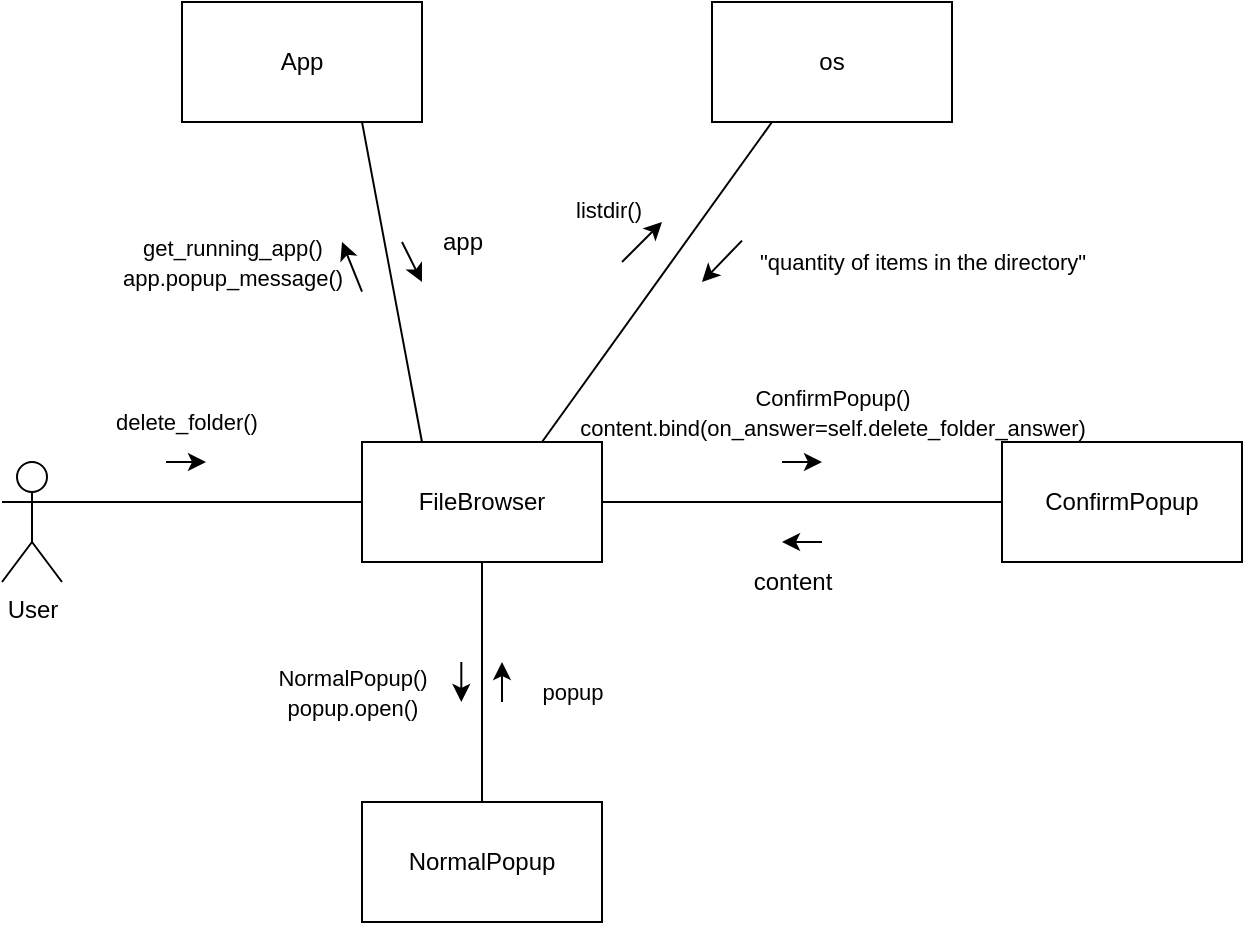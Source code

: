 <mxfile version="13.0.3" type="device"><diagram id="EazcRDEwbuHrvXzEtcTN" name="Page-1"><mxGraphModel dx="1366" dy="835" grid="1" gridSize="10" guides="1" tooltips="1" connect="1" arrows="1" fold="1" page="1" pageScale="1" pageWidth="850" pageHeight="1100" math="0" shadow="0"><root><mxCell id="0"/><mxCell id="1" parent="0"/><mxCell id="_4ZedCU8JzY8uot7gnpV-1" value="User" style="shape=umlActor;verticalLabelPosition=bottom;labelBackgroundColor=#ffffff;verticalAlign=top;html=1;outlineConnect=0;" vertex="1" parent="1"><mxGeometry x="80" y="370" width="30" height="60" as="geometry"/></mxCell><mxCell id="_4ZedCU8JzY8uot7gnpV-2" value="FileBrowser" style="rounded=0;whiteSpace=wrap;html=1;" vertex="1" parent="1"><mxGeometry x="260" y="360" width="120" height="60" as="geometry"/></mxCell><mxCell id="_4ZedCU8JzY8uot7gnpV-3" value="App" style="rounded=0;whiteSpace=wrap;html=1;" vertex="1" parent="1"><mxGeometry x="170" y="140" width="120" height="60" as="geometry"/></mxCell><mxCell id="_4ZedCU8JzY8uot7gnpV-4" value="os" style="rounded=0;whiteSpace=wrap;html=1;" vertex="1" parent="1"><mxGeometry x="435" y="140" width="120" height="60" as="geometry"/></mxCell><mxCell id="_4ZedCU8JzY8uot7gnpV-5" value="ConfirmPopup" style="rounded=0;whiteSpace=wrap;html=1;" vertex="1" parent="1"><mxGeometry x="580" y="360" width="120" height="60" as="geometry"/></mxCell><mxCell id="_4ZedCU8JzY8uot7gnpV-6" value="NormalPopup" style="rounded=0;whiteSpace=wrap;html=1;" vertex="1" parent="1"><mxGeometry x="260" y="540" width="120" height="60" as="geometry"/></mxCell><mxCell id="_4ZedCU8JzY8uot7gnpV-7" value="" style="endArrow=none;html=1;exitX=1;exitY=0.333;exitDx=0;exitDy=0;exitPerimeter=0;entryX=0;entryY=0.5;entryDx=0;entryDy=0;" edge="1" parent="1" source="_4ZedCU8JzY8uot7gnpV-1" target="_4ZedCU8JzY8uot7gnpV-2"><mxGeometry width="50" height="50" relative="1" as="geometry"><mxPoint x="270" y="470" as="sourcePoint"/><mxPoint x="320" y="420" as="targetPoint"/></mxGeometry></mxCell><mxCell id="_4ZedCU8JzY8uot7gnpV-9" value="" style="endArrow=none;html=1;exitX=0.25;exitY=0;exitDx=0;exitDy=0;entryX=0.75;entryY=1;entryDx=0;entryDy=0;" edge="1" parent="1" source="_4ZedCU8JzY8uot7gnpV-2" target="_4ZedCU8JzY8uot7gnpV-3"><mxGeometry width="50" height="50" relative="1" as="geometry"><mxPoint x="580" y="240" as="sourcePoint"/><mxPoint x="630" y="190" as="targetPoint"/></mxGeometry></mxCell><mxCell id="_4ZedCU8JzY8uot7gnpV-10" value="" style="endArrow=none;html=1;exitX=0.75;exitY=0;exitDx=0;exitDy=0;entryX=0.25;entryY=1;entryDx=0;entryDy=0;" edge="1" parent="1" source="_4ZedCU8JzY8uot7gnpV-2" target="_4ZedCU8JzY8uot7gnpV-4"><mxGeometry width="50" height="50" relative="1" as="geometry"><mxPoint x="430" y="370" as="sourcePoint"/><mxPoint x="480" y="320" as="targetPoint"/></mxGeometry></mxCell><mxCell id="_4ZedCU8JzY8uot7gnpV-11" value="" style="endArrow=none;html=1;exitX=1;exitY=0.5;exitDx=0;exitDy=0;entryX=0;entryY=0.5;entryDx=0;entryDy=0;" edge="1" parent="1" source="_4ZedCU8JzY8uot7gnpV-2" target="_4ZedCU8JzY8uot7gnpV-5"><mxGeometry width="50" height="50" relative="1" as="geometry"><mxPoint x="440" y="420" as="sourcePoint"/><mxPoint x="490" y="370" as="targetPoint"/></mxGeometry></mxCell><mxCell id="_4ZedCU8JzY8uot7gnpV-12" value="" style="endArrow=none;html=1;exitX=0.5;exitY=1;exitDx=0;exitDy=0;entryX=0.5;entryY=0;entryDx=0;entryDy=0;" edge="1" parent="1" source="_4ZedCU8JzY8uot7gnpV-2" target="_4ZedCU8JzY8uot7gnpV-6"><mxGeometry width="50" height="50" relative="1" as="geometry"><mxPoint x="370" y="530" as="sourcePoint"/><mxPoint x="420" y="480" as="targetPoint"/></mxGeometry></mxCell><mxCell id="_4ZedCU8JzY8uot7gnpV-13" value="" style="endArrow=classic;html=1;" edge="1" parent="1"><mxGeometry width="50" height="50" relative="1" as="geometry"><mxPoint x="162" y="370" as="sourcePoint"/><mxPoint x="182" y="370" as="targetPoint"/></mxGeometry></mxCell><mxCell id="_4ZedCU8JzY8uot7gnpV-14" value="&lt;span style=&quot;font-size: 11px ; background-color: rgb(255 , 255 , 255)&quot;&gt;delete_folder()&lt;/span&gt;" style="text;html=1;align=center;verticalAlign=middle;resizable=0;points=[];autosize=1;" vertex="1" parent="1"><mxGeometry x="127" y="340" width="90" height="20" as="geometry"/></mxCell><mxCell id="_4ZedCU8JzY8uot7gnpV-15" value="&lt;span style=&quot;font-size: 11px ; background-color: rgb(255 , 255 , 255)&quot;&gt;get_running_app()&lt;br&gt;&lt;/span&gt;&lt;span style=&quot;font-size: 11px ; background-color: rgb(255 , 255 , 255)&quot;&gt;app.popup_message()&lt;/span&gt;&lt;span style=&quot;font-size: 11px ; background-color: rgb(255 , 255 , 255)&quot;&gt;&lt;br&gt;&lt;/span&gt;" style="text;html=1;align=center;verticalAlign=middle;resizable=0;points=[];autosize=1;" vertex="1" parent="1"><mxGeometry x="130" y="255" width="130" height="30" as="geometry"/></mxCell><mxCell id="_4ZedCU8JzY8uot7gnpV-18" value="" style="endArrow=classic;html=1;" edge="1" parent="1"><mxGeometry width="50" height="50" relative="1" as="geometry"><mxPoint x="280" y="260" as="sourcePoint"/><mxPoint x="290" y="280" as="targetPoint"/></mxGeometry></mxCell><mxCell id="_4ZedCU8JzY8uot7gnpV-19" value="" style="endArrow=classic;html=1;" edge="1" parent="1"><mxGeometry width="50" height="50" relative="1" as="geometry"><mxPoint x="450" y="259.31" as="sourcePoint"/><mxPoint x="430" y="280" as="targetPoint"/></mxGeometry></mxCell><mxCell id="_4ZedCU8JzY8uot7gnpV-20" value="" style="endArrow=classic;html=1;" edge="1" parent="1"><mxGeometry width="50" height="50" relative="1" as="geometry"><mxPoint x="490" y="410" as="sourcePoint"/><mxPoint x="470" y="410" as="targetPoint"/></mxGeometry></mxCell><mxCell id="_4ZedCU8JzY8uot7gnpV-21" value="" style="endArrow=classic;html=1;" edge="1" parent="1"><mxGeometry width="50" height="50" relative="1" as="geometry"><mxPoint x="260" y="284.83" as="sourcePoint"/><mxPoint x="250" y="260" as="targetPoint"/></mxGeometry></mxCell><mxCell id="_4ZedCU8JzY8uot7gnpV-22" value="app" style="text;html=1;align=center;verticalAlign=middle;resizable=0;points=[];autosize=1;" vertex="1" parent="1"><mxGeometry x="290" y="250" width="40" height="20" as="geometry"/></mxCell><mxCell id="_4ZedCU8JzY8uot7gnpV-25" value="&lt;meta http-equiv=&quot;content-type&quot; content=&quot;text/html; charset=utf-8&quot; style=&quot;&quot;&gt;&lt;span style=&quot;font-family: Helvetica; font-size: 11px; font-style: normal; font-variant-ligatures: normal; font-variant-caps: normal; font-weight: 400; letter-spacing: normal; orphans: 2; text-align: center; text-indent: 0px; text-transform: none; widows: 2; word-spacing: 0px; -webkit-text-stroke-width: 0px; background-color: rgb(255, 255, 255); text-decoration-style: initial; text-decoration-color: initial; float: none; display: inline !important;&quot;&gt;listdir()&lt;/span&gt;" style="text;whiteSpace=wrap;html=1;" vertex="1" parent="1"><mxGeometry x="365" y="230" width="60" height="30" as="geometry"/></mxCell><mxCell id="_4ZedCU8JzY8uot7gnpV-26" value="" style="endArrow=classic;html=1;" edge="1" parent="1"><mxGeometry width="50" height="50" relative="1" as="geometry"><mxPoint x="390" y="270" as="sourcePoint"/><mxPoint x="410" y="250" as="targetPoint"/></mxGeometry></mxCell><mxCell id="_4ZedCU8JzY8uot7gnpV-27" value="" style="endArrow=classic;html=1;" edge="1" parent="1"><mxGeometry width="50" height="50" relative="1" as="geometry"><mxPoint x="309.66" y="470" as="sourcePoint"/><mxPoint x="309.66" y="490" as="targetPoint"/></mxGeometry></mxCell><mxCell id="_4ZedCU8JzY8uot7gnpV-28" value="" style="endArrow=classic;html=1;" edge="1" parent="1"><mxGeometry width="50" height="50" relative="1" as="geometry"><mxPoint x="470" y="370" as="sourcePoint"/><mxPoint x="490" y="370" as="targetPoint"/></mxGeometry></mxCell><mxCell id="_4ZedCU8JzY8uot7gnpV-29" value="&lt;span style=&quot;font-size: 11px ; background-color: rgb(255 , 255 , 255)&quot;&gt;&quot;quantity of items in the directory&quot;&lt;/span&gt;" style="text;html=1;align=center;verticalAlign=middle;resizable=0;points=[];autosize=1;" vertex="1" parent="1"><mxGeometry x="450" y="260" width="180" height="20" as="geometry"/></mxCell><mxCell id="_4ZedCU8JzY8uot7gnpV-31" value="&lt;span style=&quot;font-size: 11px ; background-color: rgb(255 , 255 , 255)&quot;&gt;ConfirmPopup()&lt;br&gt;&lt;/span&gt;&lt;span style=&quot;font-size: 11px ; background-color: rgb(255 , 255 , 255)&quot;&gt;content.bind(on_answer=self.delete_folder_answer)&lt;/span&gt;&lt;span style=&quot;font-size: 11px ; background-color: rgb(255 , 255 , 255)&quot;&gt;&lt;br&gt;&lt;/span&gt;" style="text;html=1;align=center;verticalAlign=middle;resizable=0;points=[];autosize=1;" vertex="1" parent="1"><mxGeometry x="360" y="330" width="270" height="30" as="geometry"/></mxCell><mxCell id="_4ZedCU8JzY8uot7gnpV-32" value="content" style="text;html=1;align=center;verticalAlign=middle;resizable=0;points=[];autosize=1;" vertex="1" parent="1"><mxGeometry x="450" y="420" width="50" height="20" as="geometry"/></mxCell><mxCell id="_4ZedCU8JzY8uot7gnpV-33" value="&lt;span style=&quot;font-size: 11px ; background-color: rgb(255 , 255 , 255)&quot;&gt;NormalPopup()&lt;br&gt;&lt;/span&gt;&lt;span style=&quot;font-size: 11px ; background-color: rgb(255 , 255 , 255)&quot;&gt;popup.open()&lt;/span&gt;&lt;span style=&quot;font-size: 11px ; background-color: rgb(255 , 255 , 255)&quot;&gt;&lt;br&gt;&lt;/span&gt;" style="text;html=1;align=center;verticalAlign=middle;resizable=0;points=[];autosize=1;" vertex="1" parent="1"><mxGeometry x="210" y="470" width="90" height="30" as="geometry"/></mxCell><mxCell id="_4ZedCU8JzY8uot7gnpV-34" value="&lt;span style=&quot;font-size: 11px ; background-color: rgb(255 , 255 , 255)&quot;&gt;popup&lt;/span&gt;" style="text;html=1;align=center;verticalAlign=middle;resizable=0;points=[];autosize=1;" vertex="1" parent="1"><mxGeometry x="340" y="475" width="50" height="20" as="geometry"/></mxCell><mxCell id="_4ZedCU8JzY8uot7gnpV-36" value="" style="endArrow=classic;html=1;" edge="1" parent="1"><mxGeometry width="50" height="50" relative="1" as="geometry"><mxPoint x="330" y="490" as="sourcePoint"/><mxPoint x="330" y="470" as="targetPoint"/></mxGeometry></mxCell></root></mxGraphModel></diagram></mxfile>